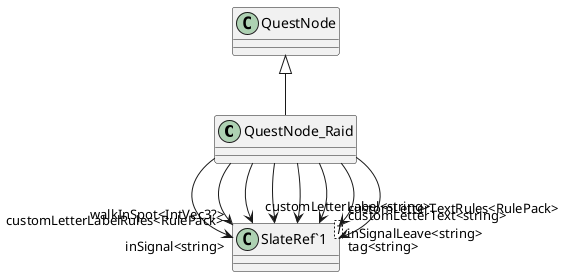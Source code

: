 @startuml
class QuestNode_Raid {
}
class "SlateRef`1"<T> {
}
QuestNode <|-- QuestNode_Raid
QuestNode_Raid --> "inSignal<string>" "SlateRef`1"
QuestNode_Raid --> "walkInSpot<IntVec3?>" "SlateRef`1"
QuestNode_Raid --> "customLetterLabel<string>" "SlateRef`1"
QuestNode_Raid --> "customLetterText<string>" "SlateRef`1"
QuestNode_Raid --> "customLetterLabelRules<RulePack>" "SlateRef`1"
QuestNode_Raid --> "customLetterTextRules<RulePack>" "SlateRef`1"
QuestNode_Raid --> "inSignalLeave<string>" "SlateRef`1"
QuestNode_Raid --> "tag<string>" "SlateRef`1"
@enduml
